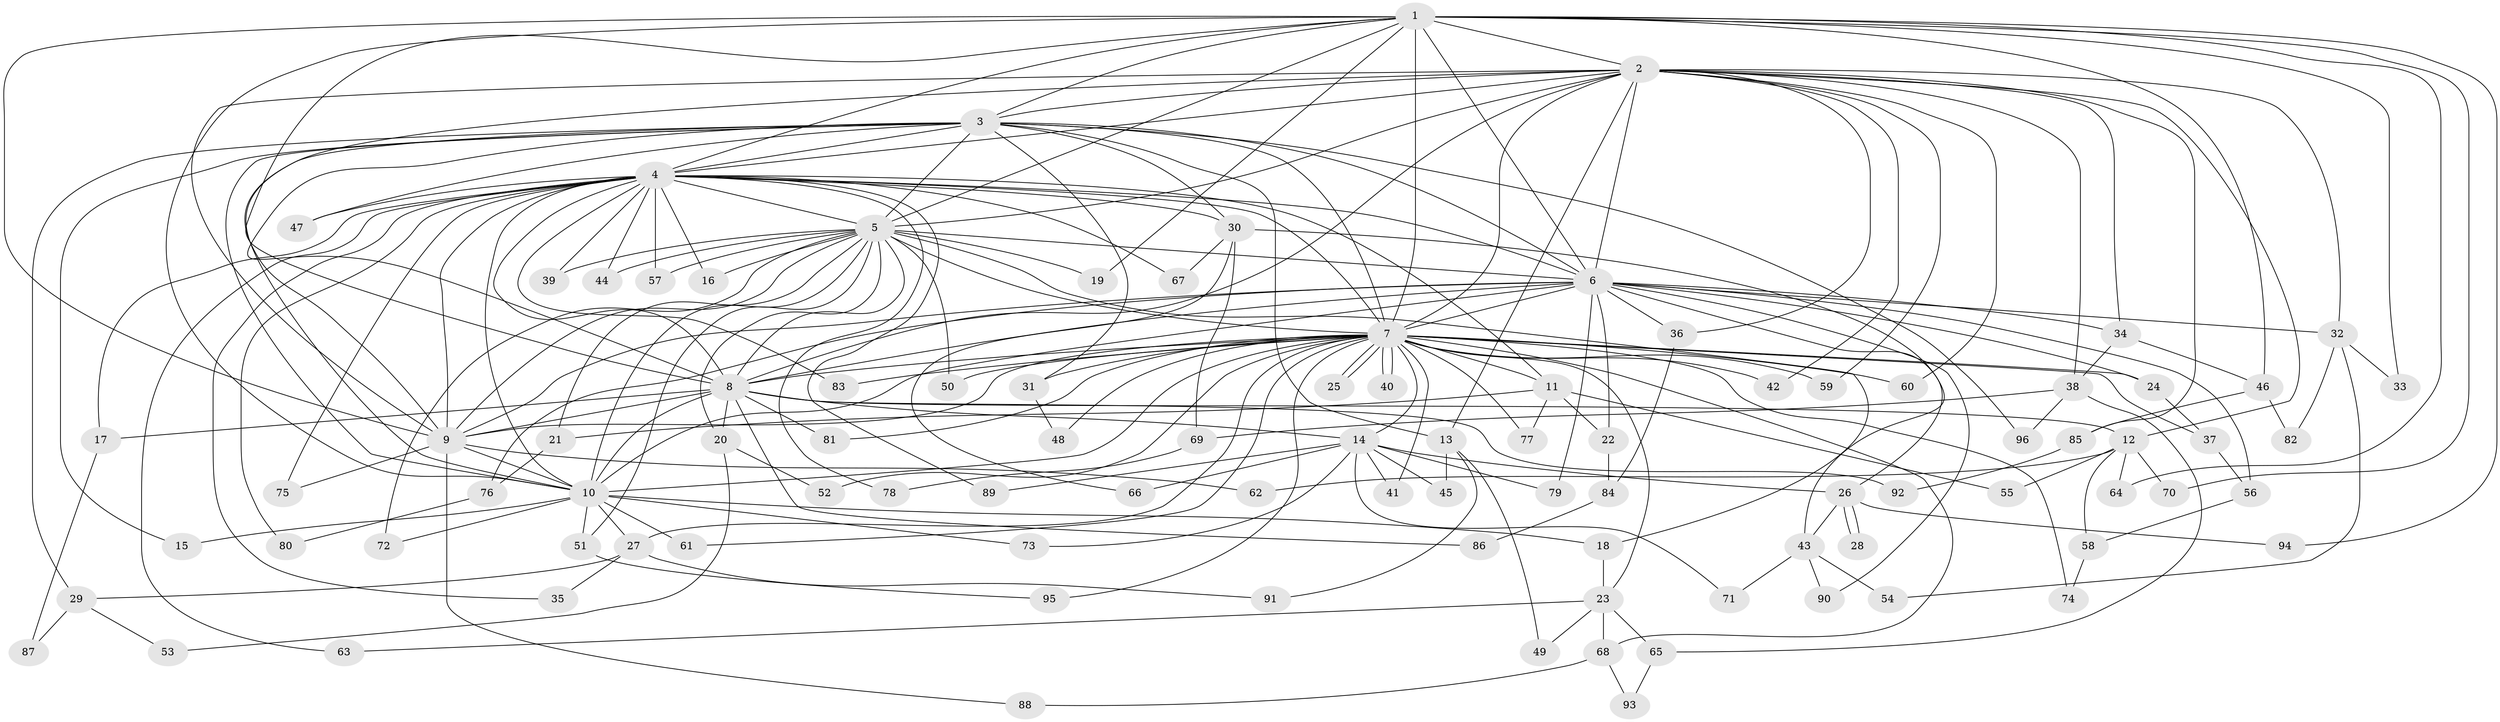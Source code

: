 // coarse degree distribution, {11: 0.013513513513513514, 31: 0.013513513513513514, 23: 0.013513513513513514, 15: 0.013513513513513514, 30: 0.013513513513513514, 20: 0.013513513513513514, 9: 0.013513513513513514, 6: 0.06756756756756757, 7: 0.013513513513513514, 5: 0.05405405405405406, 13: 0.013513513513513514, 2: 0.527027027027027, 3: 0.16216216216216217, 4: 0.05405405405405406, 1: 0.013513513513513514}
// Generated by graph-tools (version 1.1) at 2025/41/03/06/25 10:41:36]
// undirected, 96 vertices, 217 edges
graph export_dot {
graph [start="1"]
  node [color=gray90,style=filled];
  1;
  2;
  3;
  4;
  5;
  6;
  7;
  8;
  9;
  10;
  11;
  12;
  13;
  14;
  15;
  16;
  17;
  18;
  19;
  20;
  21;
  22;
  23;
  24;
  25;
  26;
  27;
  28;
  29;
  30;
  31;
  32;
  33;
  34;
  35;
  36;
  37;
  38;
  39;
  40;
  41;
  42;
  43;
  44;
  45;
  46;
  47;
  48;
  49;
  50;
  51;
  52;
  53;
  54;
  55;
  56;
  57;
  58;
  59;
  60;
  61;
  62;
  63;
  64;
  65;
  66;
  67;
  68;
  69;
  70;
  71;
  72;
  73;
  74;
  75;
  76;
  77;
  78;
  79;
  80;
  81;
  82;
  83;
  84;
  85;
  86;
  87;
  88;
  89;
  90;
  91;
  92;
  93;
  94;
  95;
  96;
  1 -- 2;
  1 -- 3;
  1 -- 4;
  1 -- 5;
  1 -- 6;
  1 -- 7;
  1 -- 8;
  1 -- 9;
  1 -- 10;
  1 -- 19;
  1 -- 33;
  1 -- 46;
  1 -- 64;
  1 -- 70;
  1 -- 94;
  2 -- 3;
  2 -- 4;
  2 -- 5;
  2 -- 6;
  2 -- 7;
  2 -- 8;
  2 -- 9;
  2 -- 10;
  2 -- 12;
  2 -- 13;
  2 -- 32;
  2 -- 34;
  2 -- 36;
  2 -- 38;
  2 -- 42;
  2 -- 59;
  2 -- 60;
  2 -- 85;
  3 -- 4;
  3 -- 5;
  3 -- 6;
  3 -- 7;
  3 -- 8;
  3 -- 9;
  3 -- 10;
  3 -- 13;
  3 -- 15;
  3 -- 29;
  3 -- 30;
  3 -- 31;
  3 -- 47;
  3 -- 96;
  4 -- 5;
  4 -- 6;
  4 -- 7;
  4 -- 8;
  4 -- 9;
  4 -- 10;
  4 -- 11;
  4 -- 16;
  4 -- 17;
  4 -- 30;
  4 -- 35;
  4 -- 39;
  4 -- 44;
  4 -- 47;
  4 -- 57;
  4 -- 63;
  4 -- 67;
  4 -- 75;
  4 -- 78;
  4 -- 80;
  4 -- 83;
  4 -- 89;
  5 -- 6;
  5 -- 7;
  5 -- 8;
  5 -- 9;
  5 -- 10;
  5 -- 16;
  5 -- 18;
  5 -- 19;
  5 -- 20;
  5 -- 21;
  5 -- 39;
  5 -- 44;
  5 -- 50;
  5 -- 51;
  5 -- 57;
  5 -- 72;
  6 -- 7;
  6 -- 8;
  6 -- 9;
  6 -- 10;
  6 -- 22;
  6 -- 24;
  6 -- 26;
  6 -- 32;
  6 -- 34;
  6 -- 36;
  6 -- 56;
  6 -- 76;
  6 -- 79;
  6 -- 90;
  7 -- 8;
  7 -- 9;
  7 -- 10;
  7 -- 11;
  7 -- 14;
  7 -- 23;
  7 -- 24;
  7 -- 25;
  7 -- 25;
  7 -- 27;
  7 -- 31;
  7 -- 37;
  7 -- 40;
  7 -- 40;
  7 -- 41;
  7 -- 42;
  7 -- 48;
  7 -- 50;
  7 -- 52;
  7 -- 59;
  7 -- 60;
  7 -- 61;
  7 -- 68;
  7 -- 74;
  7 -- 77;
  7 -- 81;
  7 -- 83;
  7 -- 95;
  8 -- 9;
  8 -- 10;
  8 -- 12;
  8 -- 14;
  8 -- 17;
  8 -- 20;
  8 -- 81;
  8 -- 86;
  8 -- 92;
  9 -- 10;
  9 -- 62;
  9 -- 75;
  9 -- 88;
  10 -- 15;
  10 -- 18;
  10 -- 27;
  10 -- 51;
  10 -- 61;
  10 -- 72;
  10 -- 73;
  11 -- 21;
  11 -- 22;
  11 -- 55;
  11 -- 77;
  12 -- 55;
  12 -- 58;
  12 -- 62;
  12 -- 64;
  12 -- 70;
  13 -- 45;
  13 -- 49;
  13 -- 91;
  14 -- 26;
  14 -- 41;
  14 -- 45;
  14 -- 66;
  14 -- 71;
  14 -- 73;
  14 -- 79;
  14 -- 89;
  17 -- 87;
  18 -- 23;
  20 -- 52;
  20 -- 53;
  21 -- 76;
  22 -- 84;
  23 -- 49;
  23 -- 63;
  23 -- 65;
  23 -- 68;
  24 -- 37;
  26 -- 28;
  26 -- 28;
  26 -- 43;
  26 -- 94;
  27 -- 29;
  27 -- 35;
  27 -- 91;
  29 -- 53;
  29 -- 87;
  30 -- 43;
  30 -- 66;
  30 -- 67;
  30 -- 69;
  31 -- 48;
  32 -- 33;
  32 -- 54;
  32 -- 82;
  34 -- 38;
  34 -- 46;
  36 -- 84;
  37 -- 56;
  38 -- 65;
  38 -- 69;
  38 -- 96;
  43 -- 54;
  43 -- 71;
  43 -- 90;
  46 -- 82;
  46 -- 85;
  51 -- 95;
  56 -- 58;
  58 -- 74;
  65 -- 93;
  68 -- 88;
  68 -- 93;
  69 -- 78;
  76 -- 80;
  84 -- 86;
  85 -- 92;
}
